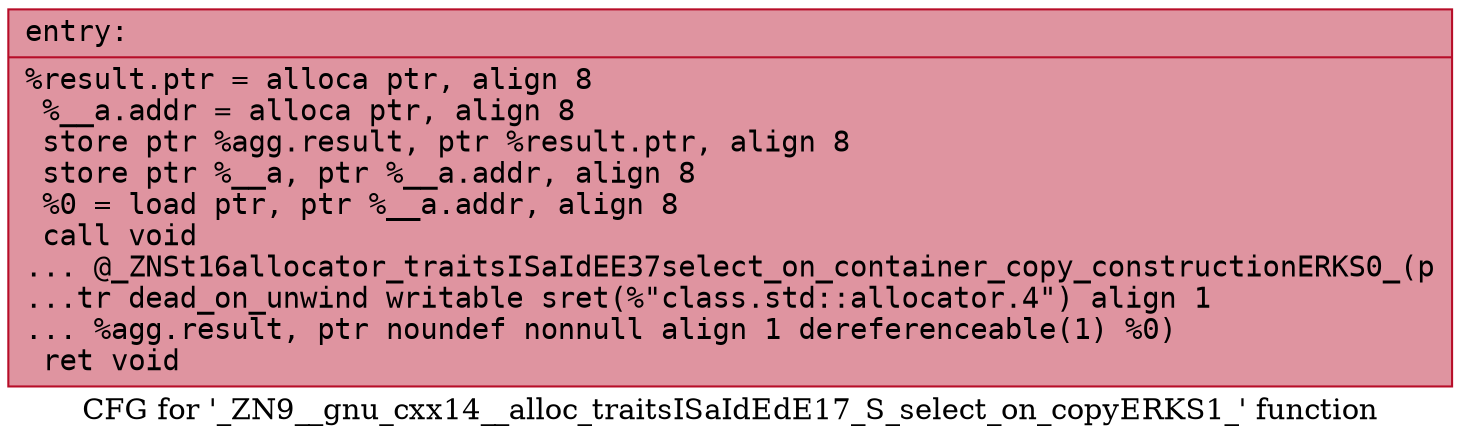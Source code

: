 digraph "CFG for '_ZN9__gnu_cxx14__alloc_traitsISaIdEdE17_S_select_on_copyERKS1_' function" {
	label="CFG for '_ZN9__gnu_cxx14__alloc_traitsISaIdEdE17_S_select_on_copyERKS1_' function";

	Node0x55cf47c58310 [shape=record,color="#b70d28ff", style=filled, fillcolor="#b70d2870" fontname="Courier",label="{entry:\l|  %result.ptr = alloca ptr, align 8\l  %__a.addr = alloca ptr, align 8\l  store ptr %agg.result, ptr %result.ptr, align 8\l  store ptr %__a, ptr %__a.addr, align 8\l  %0 = load ptr, ptr %__a.addr, align 8\l  call void\l... @_ZNSt16allocator_traitsISaIdEE37select_on_container_copy_constructionERKS0_(p\l...tr dead_on_unwind writable sret(%\"class.std::allocator.4\") align 1\l... %agg.result, ptr noundef nonnull align 1 dereferenceable(1) %0)\l  ret void\l}"];
}

